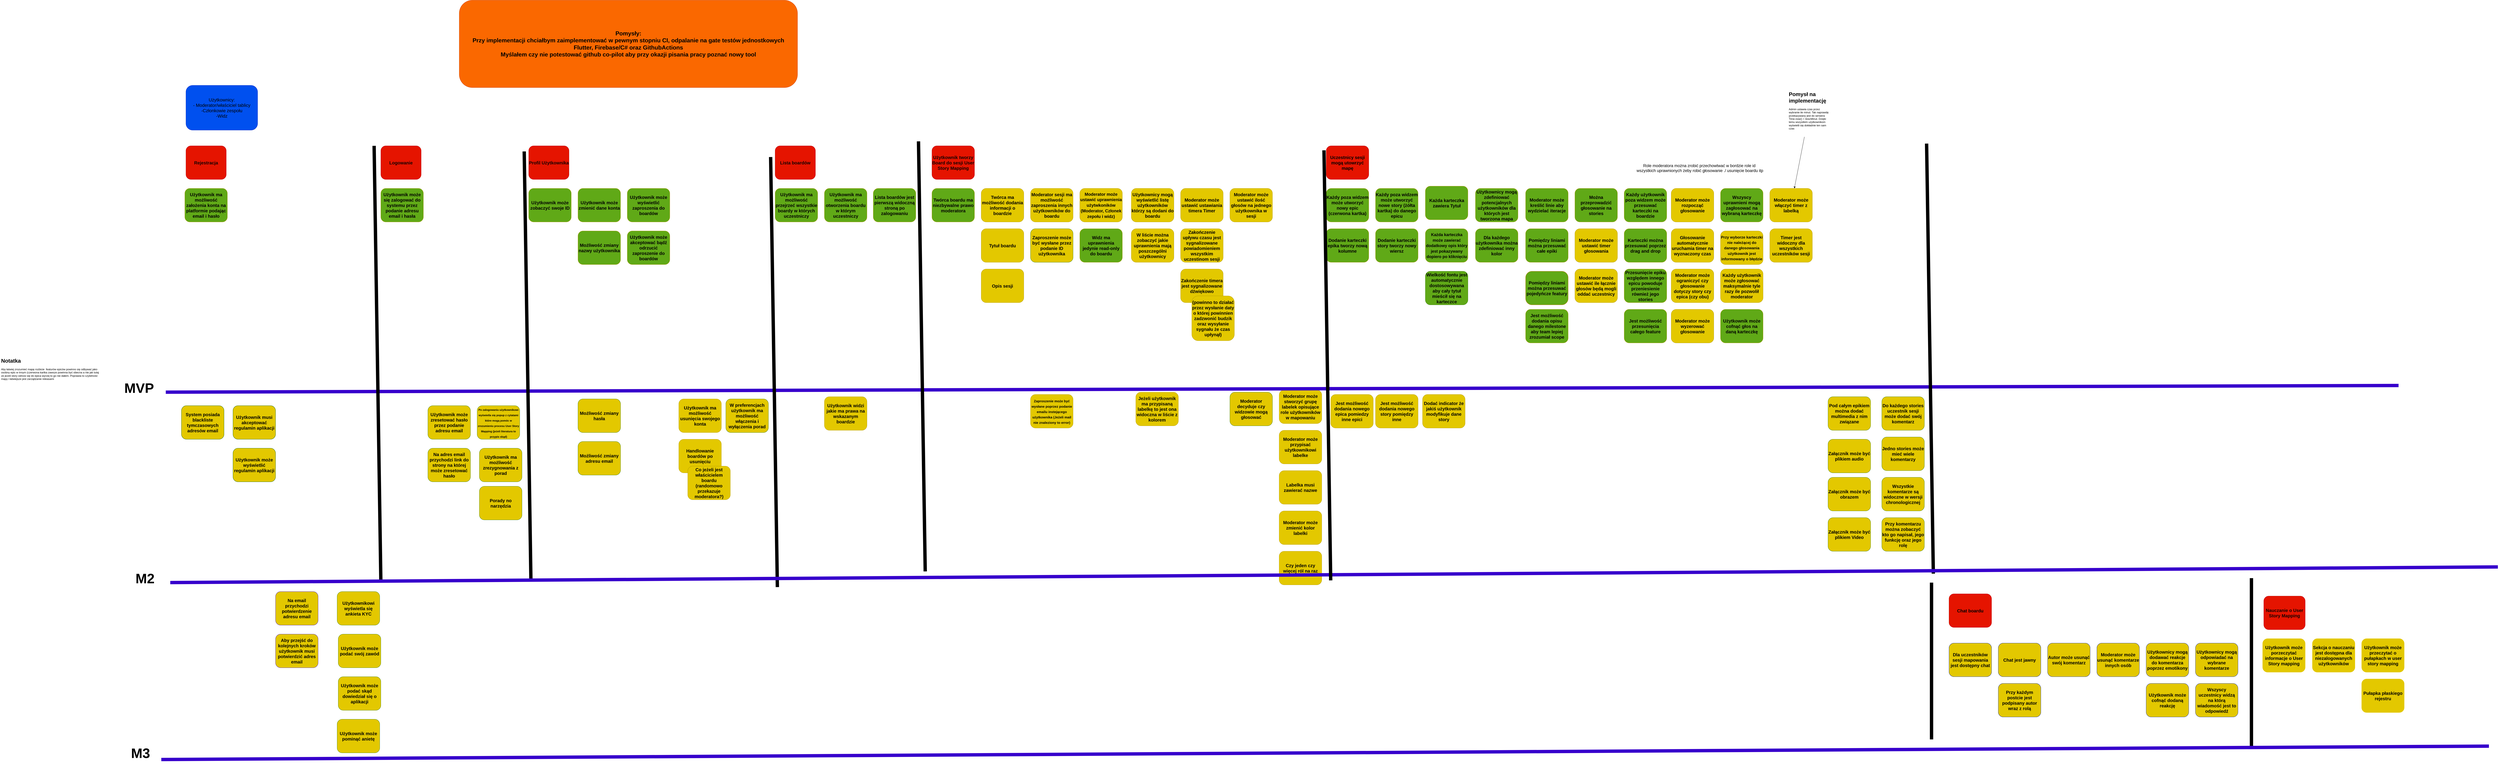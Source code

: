 <mxfile>
    <diagram id="DON6c0PN7gBQniIIUcoq" name="Page-1">
        <mxGraphModel dx="4747" dy="2743" grid="1" gridSize="10" guides="1" tooltips="1" connect="1" arrows="1" fold="1" page="1" pageScale="1" pageWidth="827" pageHeight="1169" math="0" shadow="0">
            <root>
                <mxCell id="0"/>
                <mxCell id="1" parent="0"/>
                <mxCell id="2" value="&lt;font style=&quot;font-size: 20px;&quot;&gt;Użytkownicy:&lt;br&gt;- Moderator/właściciel tablicy&lt;br&gt;-Członkowie zespołu&lt;br&gt;-Widz&lt;/font&gt;" style="rounded=1;whiteSpace=wrap;html=1;fillColor=#0050ef;fontColor=#000000;strokeColor=#001DBC;" parent="1" vertex="1">
                    <mxGeometry x="50" y="10" width="320" height="200" as="geometry"/>
                </mxCell>
                <mxCell id="5" value="Użytkownik ma możliwość założenia konta na platformie podając email i hasło" style="rounded=1;whiteSpace=wrap;html=1;fontSize=20;fillColor=#60A917;fontColor=#000000;strokeColor=#B09500;fontStyle=1" parent="1" vertex="1">
                    <mxGeometry x="45" y="470" width="190" height="150" as="geometry"/>
                </mxCell>
                <mxCell id="6" value="Rejestracja" style="rounded=1;whiteSpace=wrap;html=1;fontSize=20;fillColor=#e51400;fontColor=#130101;strokeColor=#B20000;fontStyle=1" parent="1" vertex="1">
                    <mxGeometry x="50" y="280" width="180" height="150" as="geometry"/>
                </mxCell>
                <mxCell id="8" value="System posiada blackliste tymczasowych adresów email" style="rounded=1;whiteSpace=wrap;html=1;fontSize=20;fillColor=#E3C800;fontColor=#000000;strokeColor=#005700;fontStyle=1" parent="1" vertex="1">
                    <mxGeometry x="30" y="1440" width="190" height="150" as="geometry"/>
                </mxCell>
                <mxCell id="10" value="Użytkownik może wyświetlić regulamin aplikacji" style="rounded=1;whiteSpace=wrap;html=1;fontSize=20;fillColor=#E3C800;fontColor=#000000;strokeColor=#005700;fontStyle=1" parent="1" vertex="1">
                    <mxGeometry x="260" y="1630" width="190" height="150" as="geometry"/>
                </mxCell>
                <mxCell id="11" value="Użytkownik musi akceptować regulamin aplikacji" style="rounded=1;whiteSpace=wrap;html=1;fontSize=20;fillColor=#E3C800;fontColor=#000000;strokeColor=#005700;fontStyle=1" parent="1" vertex="1">
                    <mxGeometry x="260" y="1440" width="190" height="150" as="geometry"/>
                </mxCell>
                <mxCell id="12" value="Na email przychodzi potwierdzenie adresu email" style="rounded=1;whiteSpace=wrap;html=1;fontSize=20;fillColor=#E3C800;fontColor=#000000;strokeColor=#3700CC;fontStyle=1" parent="1" vertex="1">
                    <mxGeometry x="450" y="2270" width="190" height="150" as="geometry"/>
                </mxCell>
                <mxCell id="13" value="Aby przejść do kolejnych kroków użytkownik musi potwierdzić adres email" style="rounded=1;whiteSpace=wrap;html=1;fontSize=20;fillColor=#E3C800;fontColor=#000000;strokeColor=#3700CC;fontStyle=1" parent="1" vertex="1">
                    <mxGeometry x="450" y="2460" width="190" height="150" as="geometry"/>
                </mxCell>
                <mxCell id="14" value="Użytkownikowi wyświetla się ankieta KYC" style="rounded=1;whiteSpace=wrap;html=1;fontSize=20;fillColor=#E3C800;fontColor=#000000;strokeColor=#2D7600;fontStyle=1" parent="1" vertex="1">
                    <mxGeometry x="725" y="2270" width="190" height="150" as="geometry"/>
                </mxCell>
                <mxCell id="15" value="Użytkownik może podać swój zawód" style="rounded=1;whiteSpace=wrap;html=1;fontSize=20;fillColor=#E3C800;fontColor=#000000;strokeColor=#2D7600;fontStyle=1" parent="1" vertex="1">
                    <mxGeometry x="730" y="2460" width="190" height="150" as="geometry"/>
                </mxCell>
                <mxCell id="16" value="Użytkownik może podać skąd dowiedział się o aplikacji" style="rounded=1;whiteSpace=wrap;html=1;fontSize=20;fillColor=#E3C800;fontColor=#000000;strokeColor=#2D7600;fontStyle=1" parent="1" vertex="1">
                    <mxGeometry x="730" y="2650" width="190" height="150" as="geometry"/>
                </mxCell>
                <mxCell id="17" value="Użytkownik może pominąć anietę" style="rounded=1;whiteSpace=wrap;html=1;fontSize=20;fillColor=#E3C800;fontColor=#000000;strokeColor=#2D7600;fontStyle=1" parent="1" vertex="1">
                    <mxGeometry x="725" y="2840" width="190" height="150" as="geometry"/>
                </mxCell>
                <mxCell id="18" value="Logowanie" style="rounded=1;whiteSpace=wrap;html=1;fontSize=20;fillColor=#e51400;fontColor=#130101;strokeColor=#B20000;fontStyle=1" parent="1" vertex="1">
                    <mxGeometry x="920" y="280" width="180" height="150" as="geometry"/>
                </mxCell>
                <mxCell id="19" value="Użytkownik może się zalogować do systemu przez podanie adresu email i hasła" style="rounded=1;whiteSpace=wrap;html=1;fontSize=20;fillColor=#60A917;fontColor=#000000;strokeColor=#B09500;fontStyle=1" parent="1" vertex="1">
                    <mxGeometry x="920" y="470" width="190" height="150" as="geometry"/>
                </mxCell>
                <mxCell id="20" value="Użytkownik może zresetować hasło przez podanie adresu email" style="rounded=1;whiteSpace=wrap;html=1;fontSize=20;fillColor=#E3C800;fontColor=#000000;strokeColor=#2D7600;fontStyle=1" parent="1" vertex="1">
                    <mxGeometry x="1130" y="1440" width="190" height="150" as="geometry"/>
                </mxCell>
                <mxCell id="21" value="Na adres email przychodzi link do strony na której może zresetować hasło" style="rounded=1;whiteSpace=wrap;html=1;fontSize=20;fillColor=#E3C800;fontColor=#000000;strokeColor=#2D7600;fontStyle=1" parent="1" vertex="1">
                    <mxGeometry x="1130" y="1630" width="190" height="150" as="geometry"/>
                </mxCell>
                <mxCell id="22" value="&lt;font style=&quot;font-size: 12px;&quot;&gt;Po zalogowaniu użytkownikowi wyświetla się popup z cytatami które mogą pomóc w zrozumieniu procesu User Story Mapping (jeżeli literatura to przypis skąd)&lt;/font&gt;" style="rounded=1;whiteSpace=wrap;html=1;fontSize=20;fillColor=#E3C800;fontColor=#000000;strokeColor=#2D7600;fontStyle=1" parent="1" vertex="1">
                    <mxGeometry x="1350" y="1440" width="190" height="150" as="geometry"/>
                </mxCell>
                <mxCell id="23" value="Użytkownik ma możliwość zrezygnowania z porad" style="rounded=1;whiteSpace=wrap;html=1;fontSize=20;fillColor=#E3C800;fontColor=#000000;strokeColor=#2D7600;fontStyle=1" parent="1" vertex="1">
                    <mxGeometry x="1360" y="1630" width="190" height="150" as="geometry"/>
                </mxCell>
                <mxCell id="26" value="Użytkownik może zobaczyć swoje ID" style="rounded=1;whiteSpace=wrap;html=1;fontSize=20;fillColor=#60A917;fontColor=#000000;strokeColor=#B09500;fontStyle=1" parent="1" vertex="1">
                    <mxGeometry x="1580" y="470" width="190" height="150" as="geometry"/>
                </mxCell>
                <mxCell id="27" value="Profil Użytkownika" style="rounded=1;whiteSpace=wrap;html=1;fontSize=20;fillColor=#e51400;fontColor=#130101;strokeColor=#B20000;fontStyle=1" parent="1" vertex="1">
                    <mxGeometry x="1580" y="280" width="180" height="150" as="geometry"/>
                </mxCell>
                <mxCell id="28" value="Użytkownik może zmienić dane konta" style="rounded=1;whiteSpace=wrap;html=1;fontSize=20;fillColor=#60A917;fontColor=#000000;strokeColor=#B09500;fontStyle=1" parent="1" vertex="1">
                    <mxGeometry x="1800" y="470" width="190" height="150" as="geometry"/>
                </mxCell>
                <mxCell id="29" value="Możliwość zmiany nazwy użytkownika" style="rounded=1;whiteSpace=wrap;html=1;fontSize=20;fillColor=#60A917;fontColor=#000000;strokeColor=#B09500;fontStyle=1" parent="1" vertex="1">
                    <mxGeometry x="1800" y="660" width="190" height="150" as="geometry"/>
                </mxCell>
                <mxCell id="30" value="Możliwość zmiany hasła" style="rounded=1;whiteSpace=wrap;html=1;fontSize=20;fillColor=#E3C800;fontColor=#000000;strokeColor=#2D7600;fontStyle=1" parent="1" vertex="1">
                    <mxGeometry x="1800" y="1410" width="190" height="150" as="geometry"/>
                </mxCell>
                <mxCell id="31" value="Możliwość zmiany adresu email" style="rounded=1;whiteSpace=wrap;html=1;fontSize=20;fillColor=#E3C800;fontColor=#000000;strokeColor=#2D7600;fontStyle=1" parent="1" vertex="1">
                    <mxGeometry x="1800" y="1600" width="190" height="150" as="geometry"/>
                </mxCell>
                <mxCell id="32" value="Użytkownik może wyświetlić zaproszenia do boardów" style="rounded=1;whiteSpace=wrap;html=1;fontSize=20;fillColor=#60A917;fontColor=#000000;strokeColor=#B09500;fontStyle=1" parent="1" vertex="1">
                    <mxGeometry x="2020" y="470" width="190" height="150" as="geometry"/>
                </mxCell>
                <mxCell id="33" value="Użytkownik może akceptować bądź odrzucić zaproszenie do boardów" style="rounded=1;whiteSpace=wrap;html=1;fontSize=20;fillColor=#60A917;fontColor=#000000;strokeColor=#B09500;fontStyle=1" parent="1" vertex="1">
                    <mxGeometry x="2020" y="660" width="190" height="150" as="geometry"/>
                </mxCell>
                <mxCell id="34" value="W preferencjach użytkownik ma możliwość włączenia i wyłączenia porad" style="rounded=1;whiteSpace=wrap;html=1;fontSize=20;fillColor=#E3C800;fontColor=#000000;strokeColor=#2D7600;fontStyle=1" parent="1" vertex="1">
                    <mxGeometry x="2460" y="1410" width="190" height="150" as="geometry"/>
                </mxCell>
                <mxCell id="35" value="Użytkownik ma możliwość usunięcia swojego konta" style="rounded=1;whiteSpace=wrap;html=1;fontSize=20;fillColor=#e3c800;fontColor=#000000;strokeColor=#B09500;fontStyle=1" parent="1" vertex="1">
                    <mxGeometry x="2250" y="1410" width="190" height="150" as="geometry"/>
                </mxCell>
                <mxCell id="36" value="Lista boardów" style="rounded=1;whiteSpace=wrap;html=1;fontSize=20;fillColor=#e51400;fontColor=#130101;strokeColor=#B20000;fontStyle=1" parent="1" vertex="1">
                    <mxGeometry x="2680" y="280" width="180" height="150" as="geometry"/>
                </mxCell>
                <mxCell id="37" value="Użytkownik ma możliwość przejrzeć wszystkie boardy w których uczestniczy" style="rounded=1;whiteSpace=wrap;html=1;fontSize=20;fillColor=#60A917;fontColor=#000000;strokeColor=#B09500;fontStyle=1" parent="1" vertex="1">
                    <mxGeometry x="2680" y="470" width="190" height="150" as="geometry"/>
                </mxCell>
                <mxCell id="38" value="Użytkownik ma możliwość otworzenia boardu w którym uczestniczy" style="rounded=1;whiteSpace=wrap;html=1;fontSize=20;fillColor=#60A917;fontColor=#000000;strokeColor=#B09500;fontStyle=1" parent="1" vertex="1">
                    <mxGeometry x="2900" y="470" width="190" height="150" as="geometry"/>
                </mxCell>
                <mxCell id="39" value="Użytkownik widzi jakie ma prawa na wskazanym boardzie" style="rounded=1;whiteSpace=wrap;html=1;fontSize=20;fillColor=#e3c800;fontColor=#000000;strokeColor=#B09500;fontStyle=1" parent="1" vertex="1">
                    <mxGeometry x="2900" y="1400" width="190" height="150" as="geometry"/>
                </mxCell>
                <mxCell id="45" value="Użytkownik może przeczytać o pułapkach w user story mapping" style="rounded=1;whiteSpace=wrap;html=1;fontSize=20;fillColor=#E3C800;fontColor=#000000;strokeColor=#E3C800;fontStyle=1" parent="1" vertex="1">
                    <mxGeometry x="9762" y="2480" width="190" height="150" as="geometry"/>
                </mxCell>
                <mxCell id="46" value="Lista boardów jest pierwszą widoczną stroną po zalogowaniu" style="rounded=1;whiteSpace=wrap;html=1;fontSize=20;fillColor=#60A917;fontColor=#000000;strokeColor=#B09500;fontStyle=1" parent="1" vertex="1">
                    <mxGeometry x="3118" y="470" width="190" height="150" as="geometry"/>
                </mxCell>
                <mxCell id="47" value="Pułapka płaskiego rejestru" style="rounded=1;whiteSpace=wrap;html=1;fontSize=20;fillColor=#E3C800;fontColor=#000000;strokeColor=#E3C800;fontStyle=1" parent="1" vertex="1">
                    <mxGeometry x="9762" y="2660" width="190" height="150" as="geometry"/>
                </mxCell>
                <mxCell id="48" value="Użytkownik tworzy Board do sesji User Story Mapping" style="rounded=1;whiteSpace=wrap;html=1;fontSize=20;fillColor=#e51400;fontColor=#130101;strokeColor=#B20000;fontStyle=1" parent="1" vertex="1">
                    <mxGeometry x="3380" y="280" width="190" height="150" as="geometry"/>
                </mxCell>
                <mxCell id="49" value="Twórca boardu ma niezbywalne prawo moderatora" style="rounded=1;whiteSpace=wrap;html=1;fontSize=20;fillColor=#60A917;fontColor=#000000;strokeColor=#B09500;fontStyle=1" parent="1" vertex="1">
                    <mxGeometry x="3380" y="470" width="190" height="150" as="geometry"/>
                </mxCell>
                <mxCell id="50" value="Twórca ma możliwość dodania informacji o boardzie" style="rounded=1;whiteSpace=wrap;html=1;fontSize=20;fillColor=#e3c800;fontColor=#000000;strokeColor=#B09500;fontStyle=1" parent="1" vertex="1">
                    <mxGeometry x="3600" y="470" width="190" height="150" as="geometry"/>
                </mxCell>
                <mxCell id="51" value="Tytuł boardu" style="rounded=1;whiteSpace=wrap;html=1;fontSize=20;fillColor=#e3c800;fontColor=#000000;strokeColor=#B09500;fontStyle=1" parent="1" vertex="1">
                    <mxGeometry x="3600" y="650" width="190" height="150" as="geometry"/>
                </mxCell>
                <mxCell id="52" value="Opis sesji" style="rounded=1;whiteSpace=wrap;html=1;fontSize=20;fillColor=#e3c800;fontColor=#000000;strokeColor=#B09500;fontStyle=1" parent="1" vertex="1">
                    <mxGeometry x="3600" y="830" width="190" height="150" as="geometry"/>
                </mxCell>
                <mxCell id="54" value="Moderator sesji ma możliwość zaproszenia innych użytkowników do boardu" style="rounded=1;whiteSpace=wrap;html=1;fontSize=20;fillColor=#e3c800;fontColor=#000000;strokeColor=#B09500;fontStyle=1" parent="1" vertex="1">
                    <mxGeometry x="3820" y="470" width="190" height="150" as="geometry"/>
                </mxCell>
                <mxCell id="56" value="&lt;font style=&quot;font-size: 15px;&quot;&gt;Zaproszenie może być wysłane poprzez podanie emailu instejącego użytkownika (Jeżeli mail nie znaleziony to error)&lt;/font&gt;" style="rounded=1;whiteSpace=wrap;html=1;fontSize=20;fillColor=#e3c800;fontColor=#000000;strokeColor=#B09500;fontStyle=1" parent="1" vertex="1">
                    <mxGeometry x="3820" y="1390" width="190" height="150" as="geometry"/>
                </mxCell>
                <mxCell id="57" value="Zaproszenie może być wysłane przez podanie ID użytkownika" style="rounded=1;whiteSpace=wrap;html=1;fontSize=20;fillColor=#E3C800;fontColor=#000000;strokeColor=#2D7600;fontStyle=1" parent="1" vertex="1">
                    <mxGeometry x="3820" y="650" width="190" height="150" as="geometry"/>
                </mxCell>
                <mxCell id="58" value="&lt;font style=&quot;font-size: 19px;&quot;&gt;Moderator może ustawić uprawnienia użytwkoników (Moderator, Członek zepołu i widz)&lt;/font&gt;" style="rounded=1;whiteSpace=wrap;html=1;fontSize=20;fillColor=#e3c800;fontColor=#000000;strokeColor=#B09500;fontStyle=1" parent="1" vertex="1">
                    <mxGeometry x="4040" y="470" width="190" height="150" as="geometry"/>
                </mxCell>
                <mxCell id="59" value="Moderator może stworzyć grupę labelek opisujące role użytkowników w mapowaniu" style="rounded=1;whiteSpace=wrap;html=1;fontSize=20;fillColor=#e3c800;fontColor=#000000;strokeColor=#B09500;fontStyle=1" parent="1" vertex="1">
                    <mxGeometry x="4930" y="1370" width="190" height="150" as="geometry"/>
                </mxCell>
                <mxCell id="60" value="Widz ma uprawnienia jedynie read-only do boardu" style="rounded=1;whiteSpace=wrap;html=1;fontSize=20;fillColor=#60A917;fontColor=#000000;strokeColor=#B09500;fontStyle=1" parent="1" vertex="1">
                    <mxGeometry x="4040" y="650" width="190" height="150" as="geometry"/>
                </mxCell>
                <mxCell id="61" value="Moderator może przypisać użytkownikowi labelke" style="rounded=1;whiteSpace=wrap;html=1;fontSize=20;fillColor=#e3c800;fontColor=#000000;strokeColor=#B09500;fontStyle=1" parent="1" vertex="1">
                    <mxGeometry x="4930" y="1550" width="190" height="150" as="geometry"/>
                </mxCell>
                <mxCell id="62" value="Labelka musi zawierać nazwe" style="rounded=1;whiteSpace=wrap;html=1;fontSize=20;fillColor=#e3c800;fontColor=#000000;strokeColor=#B09500;fontStyle=1" parent="1" vertex="1">
                    <mxGeometry x="4930" y="1730" width="190" height="150" as="geometry"/>
                </mxCell>
                <mxCell id="63" value="Moderator może zmienić kolor labelki" style="rounded=1;whiteSpace=wrap;html=1;fontSize=20;fillColor=#e3c800;fontColor=#000000;strokeColor=#B09500;fontStyle=1" parent="1" vertex="1">
                    <mxGeometry x="4930" y="1910" width="190" height="150" as="geometry"/>
                </mxCell>
                <mxCell id="64" value="Użytkownicy mogą wyświetlić listę użytkowników którzy są dodani do boardu" style="rounded=1;whiteSpace=wrap;html=1;fontSize=20;fillColor=#e3c800;fontColor=#000000;strokeColor=#B09500;fontStyle=1" parent="1" vertex="1">
                    <mxGeometry x="4270" y="470" width="190" height="150" as="geometry"/>
                </mxCell>
                <mxCell id="65" value="W liście można zobaczyć jakie uprawnienia mają poszczególni użytkownicy" style="rounded=1;whiteSpace=wrap;html=1;fontSize=20;fillColor=#e3c800;fontColor=#000000;strokeColor=#B09500;fontStyle=1" parent="1" vertex="1">
                    <mxGeometry x="4270" y="650" width="190" height="150" as="geometry"/>
                </mxCell>
                <mxCell id="66" value="Jeżeli użytkownik ma przypisaną labelkę to jest ona widoczna w liście z kolorem" style="rounded=1;whiteSpace=wrap;html=1;fontSize=20;fillColor=#e3c800;fontColor=#000000;strokeColor=#B09500;fontStyle=1" parent="1" vertex="1">
                    <mxGeometry x="4290" y="1380" width="190" height="150" as="geometry"/>
                </mxCell>
                <mxCell id="67" value="Moderator może ustawić ustawiania timera Timer" style="rounded=1;whiteSpace=wrap;html=1;fontSize=20;fillColor=#e3c800;fontColor=#000000;strokeColor=#B09500;fontStyle=1" parent="1" vertex="1">
                    <mxGeometry x="4490" y="470" width="190" height="150" as="geometry"/>
                </mxCell>
                <mxCell id="68" value="Moderator może ustawić ilość głosów na jednego użytkownika w sesji" style="rounded=1;whiteSpace=wrap;html=1;fontSize=20;fillColor=#e3c800;fontColor=#000000;strokeColor=#B09500;fontStyle=1" parent="1" vertex="1">
                    <mxGeometry x="4710" y="470" width="190" height="150" as="geometry"/>
                </mxCell>
                <mxCell id="69" value="Zakończenie upływu czasu jest sygnalizowane powiadomieniem wszystkim uczestinom sesji" style="rounded=1;whiteSpace=wrap;html=1;fontSize=20;fillColor=#e3c800;fontColor=#000000;strokeColor=#B09500;fontStyle=1" parent="1" vertex="1">
                    <mxGeometry x="4490" y="650" width="190" height="150" as="geometry"/>
                </mxCell>
                <mxCell id="70" value="Zakończenie timera jest sygnalizowane dźwiękowo" style="rounded=1;whiteSpace=wrap;html=1;fontSize=20;fillColor=#e3c800;fontColor=#000000;strokeColor=#B09500;fontStyle=1" parent="1" vertex="1">
                    <mxGeometry x="4490" y="830" width="190" height="150" as="geometry"/>
                </mxCell>
                <mxCell id="71" value="Każdy poza widzem może utworzyć nowy epic (czerwona kartka)" style="rounded=1;whiteSpace=wrap;html=1;fontSize=20;fillColor=#60A917;fontColor=#000000;strokeColor=#B09500;fontStyle=1" parent="1" vertex="1">
                    <mxGeometry x="5140" y="470" width="190" height="150" as="geometry"/>
                </mxCell>
                <mxCell id="72" value="Uczestnicy sesji mogą utowrzyć mapę" style="rounded=1;whiteSpace=wrap;html=1;fontSize=20;fillColor=#e51400;fontColor=#000000;strokeColor=#B20000;fontStyle=1" parent="1" vertex="1">
                    <mxGeometry x="5140" y="280" width="190" height="150" as="geometry"/>
                </mxCell>
                <mxCell id="75" value="Dodanie karteczki epika tworzy nową kolumne" style="rounded=1;whiteSpace=wrap;html=1;fontSize=20;fillColor=#60A917;fontColor=#000000;strokeColor=#B09500;fontStyle=1" parent="1" vertex="1">
                    <mxGeometry x="5140" y="650" width="190" height="150" as="geometry"/>
                </mxCell>
                <mxCell id="76" value="Jest możliwość dodania nowego epica pomiedzy inne epici" style="rounded=1;whiteSpace=wrap;html=1;fontSize=20;fillColor=#e3c800;fontColor=#000000;strokeColor=#B09500;fontStyle=1" parent="1" vertex="1">
                    <mxGeometry x="5160" y="1390" width="190" height="150" as="geometry"/>
                </mxCell>
                <mxCell id="77" value="Każdy poza widzem może utworzyć nowe story (żółta kartka) do danego epicu" style="rounded=1;whiteSpace=wrap;html=1;fontSize=20;fillColor=#60A917;fontColor=#000000;strokeColor=#B09500;fontStyle=1" parent="1" vertex="1">
                    <mxGeometry x="5360" y="470" width="190" height="150" as="geometry"/>
                </mxCell>
                <mxCell id="78" value="Dodanie karteczki story tworzy nowy wiersz" style="rounded=1;whiteSpace=wrap;html=1;fontSize=20;fillColor=#60A917;fontColor=#000000;strokeColor=#B09500;fontStyle=1" parent="1" vertex="1">
                    <mxGeometry x="5360" y="650" width="190" height="150" as="geometry"/>
                </mxCell>
                <mxCell id="79" value="Jest możliwość dodania nowego story pomiędzy inne" style="rounded=1;whiteSpace=wrap;html=1;fontSize=20;fillColor=#e3c800;fontColor=#000000;strokeColor=#B09500;fontStyle=1" parent="1" vertex="1">
                    <mxGeometry x="5360" y="1390" width="190" height="150" as="geometry"/>
                </mxCell>
                <mxCell id="80" value="Użytkownicy mogą zdefiniować potencjalnych użytkowników dla których jest tworzona mapa" style="rounded=1;whiteSpace=wrap;html=1;fontSize=20;fillColor=#60A917;fontColor=#000000;strokeColor=#B09500;fontStyle=1" parent="1" vertex="1">
                    <mxGeometry x="5806" y="470" width="190" height="150" as="geometry"/>
                </mxCell>
                <mxCell id="81" value="&lt;font style=&quot;font-size: 18px;&quot;&gt;Każda karteczka może zawierać dodatkowy opis który jest pokazywany dopiero po kliknięciu&lt;/font&gt;" style="rounded=1;whiteSpace=wrap;html=1;fontSize=20;fillColor=#60A917;fontColor=#000000;strokeColor=#B09500;fontStyle=1" parent="1" vertex="1">
                    <mxGeometry x="5582.5" y="650" width="190" height="150" as="geometry"/>
                </mxCell>
                <mxCell id="82" value="Wielkość fontu jest automatycznie dostosowywana aby cały tytuł mieścił się na karteczce" style="rounded=1;whiteSpace=wrap;html=1;fontSize=20;fillColor=#60A917;fontColor=#000000;strokeColor=#2D7600;fontStyle=1" parent="1" vertex="1">
                    <mxGeometry x="5582.5" y="840" width="190" height="150" as="geometry"/>
                </mxCell>
                <mxCell id="83" value="Każda karteczka zawiera Tytuł" style="rounded=1;whiteSpace=wrap;html=1;fontSize=20;fillColor=#60A917;fontColor=#000000;strokeColor=#B09500;fontStyle=1" parent="1" vertex="1">
                    <mxGeometry x="5582.5" y="460" width="190" height="150" as="geometry"/>
                </mxCell>
                <mxCell id="84" value="Dla każdego użytkownika można zdefiniować inny kolor" style="rounded=1;whiteSpace=wrap;html=1;fontSize=20;fillColor=#60A917;fontColor=#000000;strokeColor=#B09500;fontStyle=1" parent="1" vertex="1">
                    <mxGeometry x="5806" y="650" width="190" height="150" as="geometry"/>
                </mxCell>
                <mxCell id="85" value="Pomiędzy liniami można przesuwać całe epiki" style="rounded=1;whiteSpace=wrap;html=1;fontSize=20;fillColor=#60A917;fontColor=#000000;strokeColor=#B09500;fontStyle=1" parent="1" vertex="1">
                    <mxGeometry x="6030" y="650" width="190" height="150" as="geometry"/>
                </mxCell>
                <mxCell id="86" value="Moderator może kreślić linie aby wydzielać iteracje" style="rounded=1;whiteSpace=wrap;html=1;fontSize=20;fillColor=#60A917;fontColor=#000000;strokeColor=#B09500;fontStyle=1" parent="1" vertex="1">
                    <mxGeometry x="6030" y="470" width="190" height="150" as="geometry"/>
                </mxCell>
                <mxCell id="87" value="Pomiędzy liniami można przesuwać pojedyńcze featury" style="rounded=1;whiteSpace=wrap;html=1;fontSize=20;fillColor=#60A917;fontColor=#000000;strokeColor=#CC6600;fontStyle=1;arcSize=19;" parent="1" vertex="1">
                    <mxGeometry x="6030" y="840" width="190" height="150" as="geometry"/>
                </mxCell>
                <mxCell id="88" value="Można przeprowadzić głosowanie na stories" style="rounded=1;whiteSpace=wrap;html=1;fontSize=20;fillColor=#60A917;fontColor=#000000;strokeColor=#B09500;fontStyle=1" parent="1" vertex="1">
                    <mxGeometry x="6250" y="470" width="190" height="150" as="geometry"/>
                </mxCell>
                <mxCell id="89" value="Moderator może ustawić timer głosowania" style="rounded=1;whiteSpace=wrap;html=1;fontSize=20;fillColor=#e3c800;fontColor=#000000;strokeColor=#B09500;fontStyle=1" parent="1" vertex="1">
                    <mxGeometry x="6250" y="650" width="190" height="150" as="geometry"/>
                </mxCell>
                <mxCell id="90" value="Moderator może ustawić ile łącznie głosów będą mogli oddać uczestnicy" style="rounded=1;whiteSpace=wrap;html=1;fontSize=20;fillColor=#e3c800;fontColor=#000000;strokeColor=#B09500;fontStyle=1" parent="1" vertex="1">
                    <mxGeometry x="6250" y="830" width="190" height="150" as="geometry"/>
                </mxCell>
                <mxCell id="91" value="Każdy użytkownik poza widzem może przesuwać karteczki na boardzie" style="rounded=1;whiteSpace=wrap;html=1;fontSize=20;fillColor=#60A917;fontColor=#000000;strokeColor=#B09500;fontStyle=1" parent="1" vertex="1">
                    <mxGeometry x="6470" y="470" width="190" height="150" as="geometry"/>
                </mxCell>
                <mxCell id="92" value="Karteczki można przesuwać poprzez drag and drop" style="rounded=1;whiteSpace=wrap;html=1;fontSize=20;fillColor=#60A917;fontColor=#000000;strokeColor=#B09500;fontStyle=1" parent="1" vertex="1">
                    <mxGeometry x="6470" y="650" width="190" height="150" as="geometry"/>
                </mxCell>
                <mxCell id="93" value="Przesunięcie epiku względem innego epicu powoduje przeniesienie również jego stories" style="rounded=1;whiteSpace=wrap;html=1;fontSize=20;fillColor=#60A917;fontColor=#000000;strokeColor=#B09500;fontStyle=1" parent="1" vertex="1">
                    <mxGeometry x="6470" y="830" width="190" height="150" as="geometry"/>
                </mxCell>
                <mxCell id="94" value="Jest możliwość przesunięcia całego feature" style="rounded=1;whiteSpace=wrap;html=1;fontSize=20;fillColor=#60A917;fontColor=#000000;strokeColor=#B09500;fontStyle=1" parent="1" vertex="1">
                    <mxGeometry x="6470" y="1010" width="190" height="150" as="geometry"/>
                </mxCell>
                <mxCell id="95" value="Pod całym epikiem można dodać multimedia z nim związane" style="rounded=1;whiteSpace=wrap;html=1;fontSize=20;fillColor=#E3C800;fontColor=#000000;strokeColor=#2D7600;fontStyle=1" parent="1" vertex="1">
                    <mxGeometry x="7380" y="1400" width="190" height="150" as="geometry"/>
                </mxCell>
                <mxCell id="96" value="Załącznik może być plikiem audio" style="rounded=1;whiteSpace=wrap;html=1;fontSize=20;fillColor=#E3C800;fontColor=#000000;strokeColor=#2D7600;fontStyle=1" parent="1" vertex="1">
                    <mxGeometry x="7380" y="1590" width="190" height="150" as="geometry"/>
                </mxCell>
                <mxCell id="97" value="Załącznik może być obrazem" style="rounded=1;whiteSpace=wrap;html=1;fontSize=20;fillColor=#E3C800;fontColor=#000000;strokeColor=#2D7600;fontStyle=1" parent="1" vertex="1">
                    <mxGeometry x="7380" y="1760" width="190" height="150" as="geometry"/>
                </mxCell>
                <mxCell id="98" value="Załącznik może być plikiem Video" style="rounded=1;whiteSpace=wrap;html=1;fontSize=20;fillColor=#E3C800;fontColor=#000000;strokeColor=#2D7600;fontStyle=1" parent="1" vertex="1">
                    <mxGeometry x="7380" y="1940" width="190" height="150" as="geometry"/>
                </mxCell>
                <mxCell id="99" value="Moderator może rozpocząć głosowanie" style="rounded=1;whiteSpace=wrap;html=1;fontSize=20;fillColor=#e3c800;fontColor=#000000;strokeColor=#B09500;fontStyle=1" parent="1" vertex="1">
                    <mxGeometry x="6680" y="470" width="190" height="150" as="geometry"/>
                </mxCell>
                <mxCell id="100" value="Głosowanie automatycznie uruchamia timer na wyznaczony czas" style="rounded=1;whiteSpace=wrap;html=1;fontSize=20;fillColor=#e3c800;fontColor=#000000;strokeColor=#B09500;fontStyle=1" parent="1" vertex="1">
                    <mxGeometry x="6680" y="650" width="190" height="150" as="geometry"/>
                </mxCell>
                <mxCell id="101" value="Moderator może ograniczyć czy głosowanie dotyczy story czy epica (czy obu)" style="rounded=1;whiteSpace=wrap;html=1;fontSize=20;fillColor=#e3c800;fontColor=#000000;strokeColor=#B09500;fontStyle=1" parent="1" vertex="1">
                    <mxGeometry x="6680" y="830" width="190" height="150" as="geometry"/>
                </mxCell>
                <mxCell id="102" value="Moderator może wyzerować głosowanie" style="rounded=1;whiteSpace=wrap;html=1;fontSize=20;fillColor=#e3c800;fontColor=#000000;strokeColor=#B09500;fontStyle=1" parent="1" vertex="1">
                    <mxGeometry x="6680" y="1010" width="190" height="150" as="geometry"/>
                </mxCell>
                <mxCell id="103" value="Wszyscy uprawnieni mogą zagłosować na wybraną karteczkę" style="rounded=1;whiteSpace=wrap;html=1;fontSize=20;fillColor=#60A917;fontColor=#000000;strokeColor=#B09500;fontStyle=1" parent="1" vertex="1">
                    <mxGeometry x="6900" y="470" width="190" height="150" as="geometry"/>
                </mxCell>
                <mxCell id="104" value="&lt;font style=&quot;font-size: 17px;&quot;&gt;Przy wyborze karteczki nie należącej do danego głosowania użytkownik jest informowany o błędzie&lt;/font&gt;" style="rounded=1;whiteSpace=wrap;html=1;fontSize=20;fillColor=#e3c800;fontColor=#000000;strokeColor=#B09500;fontStyle=1" parent="1" vertex="1">
                    <mxGeometry x="6900" y="660" width="190" height="150" as="geometry"/>
                </mxCell>
                <mxCell id="105" value="Każdy użytkownik może zgłosować maksymalnie tyle razy ile pozwolił moderator" style="rounded=1;whiteSpace=wrap;html=1;fontSize=20;fillColor=#e3c800;fontColor=#000000;strokeColor=#B09500;fontStyle=1" parent="1" vertex="1">
                    <mxGeometry x="6900" y="830" width="190" height="150" as="geometry"/>
                </mxCell>
                <mxCell id="106" value="Użytkownik może cofnąć głos na daną karteczkę" style="rounded=1;whiteSpace=wrap;html=1;fontSize=20;fillColor=#60A917;fontColor=#000000;strokeColor=#B09500;fontStyle=1" parent="1" vertex="1">
                    <mxGeometry x="6900" y="1010" width="190" height="150" as="geometry"/>
                </mxCell>
                <mxCell id="107" value="Moderator może włączyć timer z labelką" style="rounded=1;whiteSpace=wrap;html=1;fontSize=20;fillColor=#e3c800;fontColor=#000000;strokeColor=#B09500;fontStyle=1" parent="1" vertex="1">
                    <mxGeometry x="7120" y="470" width="190" height="150" as="geometry"/>
                </mxCell>
                <mxCell id="108" value="Timer jest widoczny dla wszystkich uczestników sesji" style="rounded=1;whiteSpace=wrap;html=1;fontSize=20;fillColor=#e3c800;fontColor=#000000;strokeColor=#B09500;fontStyle=1" parent="1" vertex="1">
                    <mxGeometry x="7120" y="650" width="190" height="150" as="geometry"/>
                </mxCell>
                <mxCell id="109" value="Do każdego stories uczestnik sesji może dodać swój komentarz" style="rounded=1;whiteSpace=wrap;html=1;fontSize=20;fillColor=#E3C800;fontColor=#000000;strokeColor=#2D7600;fontStyle=1" parent="1" vertex="1">
                    <mxGeometry x="7620" y="1400" width="190" height="150" as="geometry"/>
                </mxCell>
                <mxCell id="110" value="Jedno stories może mieć wiele komentarzy" style="rounded=1;whiteSpace=wrap;html=1;fontSize=20;fillColor=#E3C800;fontColor=#000000;strokeColor=#2D7600;fontStyle=1" parent="1" vertex="1">
                    <mxGeometry x="7620" y="1580" width="190" height="150" as="geometry"/>
                </mxCell>
                <mxCell id="111" value="Wszystkie komentarze są widoczne w wersji chronologicznej" style="rounded=1;whiteSpace=wrap;html=1;fontSize=20;fillColor=#E3C800;fontColor=#000000;strokeColor=#2D7600;fontStyle=1" parent="1" vertex="1">
                    <mxGeometry x="7620" y="1760" width="190" height="150" as="geometry"/>
                </mxCell>
                <mxCell id="112" value="Przy komentarzu można zobaczyć kto go napisał, jego funkcję oraz jego rolę" style="rounded=1;whiteSpace=wrap;html=1;fontSize=20;fillColor=#E3C800;fontColor=#000000;strokeColor=#2D7600;fontStyle=1" parent="1" vertex="1">
                    <mxGeometry x="7620" y="1940" width="190" height="150" as="geometry"/>
                </mxCell>
                <mxCell id="113" value="Chat boardu" style="rounded=1;whiteSpace=wrap;html=1;fontSize=20;fillColor=#e51400;fontColor=#000000;strokeColor=#B20000;fontStyle=1" parent="1" vertex="1">
                    <mxGeometry x="7920" y="2280" width="190" height="150" as="geometry"/>
                </mxCell>
                <mxCell id="114" value="Dla uczestników sesji mapowania jest dostępny chat" style="rounded=1;whiteSpace=wrap;html=1;fontSize=20;fillColor=#E3C800;fontColor=#000000;strokeColor=#B09500;fontStyle=1" parent="1" vertex="1">
                    <mxGeometry x="7920" y="2500" width="190" height="150" as="geometry"/>
                </mxCell>
                <mxCell id="115" value="Chat jest jawny" style="rounded=1;whiteSpace=wrap;html=1;fontSize=20;fillColor=#E3C800;fontColor=#000000;strokeColor=#B09500;fontStyle=1" parent="1" vertex="1">
                    <mxGeometry x="8140" y="2500" width="190" height="150" as="geometry"/>
                </mxCell>
                <mxCell id="116" value="Przy każdym postcie jest podpisany autor wraz z rolą" style="rounded=1;whiteSpace=wrap;html=1;fontSize=20;fillColor=#E3C800;fontColor=#000000;strokeColor=#B09500;fontStyle=1" parent="1" vertex="1">
                    <mxGeometry x="8140" y="2680" width="190" height="150" as="geometry"/>
                </mxCell>
                <mxCell id="117" value="Autor może usunąć swój komentarz" style="rounded=1;whiteSpace=wrap;html=1;fontSize=20;fillColor=#E3C800;fontColor=#000000;strokeColor=#B09500;fontStyle=1" parent="1" vertex="1">
                    <mxGeometry x="8360" y="2500" width="190" height="150" as="geometry"/>
                </mxCell>
                <mxCell id="118" value="Moderator może usunąć komentarze innych osób" style="rounded=1;whiteSpace=wrap;html=1;fontSize=20;fillColor=#E3C800;fontColor=#000000;strokeColor=#B09500;fontStyle=1" parent="1" vertex="1">
                    <mxGeometry x="8580" y="2500" width="190" height="150" as="geometry"/>
                </mxCell>
                <mxCell id="119" value="Użytkownicy mogą dodawać reakcje do komentarza poprzez emotikony" style="rounded=1;whiteSpace=wrap;html=1;fontSize=20;fillColor=#E3C800;fontColor=#000000;strokeColor=#B09500;fontStyle=1" parent="1" vertex="1">
                    <mxGeometry x="8800" y="2500" width="190" height="150" as="geometry"/>
                </mxCell>
                <mxCell id="120" value="Użytkownik może cofnąć dodaną reakcję" style="rounded=1;whiteSpace=wrap;html=1;fontSize=20;fillColor=#E3C800;fontColor=#000000;strokeColor=#001DBC;fontStyle=1" parent="1" vertex="1">
                    <mxGeometry x="8800" y="2680" width="190" height="150" as="geometry"/>
                </mxCell>
                <mxCell id="121" value="Użytkownicy mogą odpowiadać na wybrane komentarze" style="rounded=1;whiteSpace=wrap;html=1;fontSize=20;fillColor=#E3C800;fontColor=#000000;strokeColor=#001DBC;fontStyle=1" parent="1" vertex="1">
                    <mxGeometry x="9020" y="2500" width="190" height="150" as="geometry"/>
                </mxCell>
                <mxCell id="122" value="Wszyscy uczestnicy widzą na którą wiadomość jest to odpowiedź" style="rounded=1;whiteSpace=wrap;html=1;fontSize=20;fillColor=#E3C800;fontColor=#000000;strokeColor=#001DBC;fontStyle=1" parent="1" vertex="1">
                    <mxGeometry x="9020" y="2680" width="190" height="150" as="geometry"/>
                </mxCell>
                <mxCell id="123" value="&lt;b&gt;&lt;font style=&quot;font-size: 26px;&quot;&gt;Pomysły:&lt;br&gt;Przy implementacji chciałbym zaimplementować w pewnym stopniu CI, odpalanie na gate testów jednostkowych&lt;br&gt;Flutter, Firebase/C# oraz GithubActions&lt;br&gt;Myślałem czy nie potestować github co-pilot aby przy okazji pisania pracy poznać nowy tool&lt;br&gt;&lt;/font&gt;&lt;/b&gt;" style="rounded=1;whiteSpace=wrap;html=1;fontSize=17;fontColor=#000000;fillColor=#fa6800;strokeColor=#C73500;" parent="1" vertex="1">
                    <mxGeometry x="1270" y="-370" width="1510" height="390" as="geometry"/>
                </mxCell>
                <mxCell id="124" value="Jest możliwość dodania opisu danego milestone aby team lepiej zrozumiał scope" style="rounded=1;whiteSpace=wrap;html=1;fontSize=20;fillColor=#60A917;fontColor=#000000;strokeColor=#B09500;fontStyle=1" parent="1" vertex="1">
                    <mxGeometry x="6030" y="1010" width="190" height="150" as="geometry"/>
                </mxCell>
                <mxCell id="125" value="Porady no narzędzia" style="rounded=1;whiteSpace=wrap;html=1;fontSize=20;fillColor=#E3C800;fontColor=#000000;strokeColor=#2D7600;fontStyle=1" parent="1" vertex="1">
                    <mxGeometry x="1360" y="1800" width="190" height="150" as="geometry"/>
                </mxCell>
                <mxCell id="126" value="Handlowanie boardów po usunięciu" style="rounded=1;whiteSpace=wrap;html=1;fontSize=20;fillColor=#e3c800;fontColor=#000000;strokeColor=#B09500;fontStyle=1" parent="1" vertex="1">
                    <mxGeometry x="2250" y="1590" width="190" height="150" as="geometry"/>
                </mxCell>
                <mxCell id="127" value="Co jeżeli jest właścicielem boardu (randomowo przekazuje moderatora?)" style="rounded=1;whiteSpace=wrap;html=1;fontSize=20;fillColor=#e3c800;fontColor=#000000;strokeColor=#B09500;fontStyle=1" parent="1" vertex="1">
                    <mxGeometry x="2290" y="1710" width="190" height="150" as="geometry"/>
                </mxCell>
                <mxCell id="128" value="Czy jeden czy więcej ról na raz" style="rounded=1;whiteSpace=wrap;html=1;fontSize=20;fillColor=#e3c800;fontColor=#000000;strokeColor=#B09500;fontStyle=1" parent="1" vertex="1">
                    <mxGeometry x="4930" y="2090" width="190" height="150" as="geometry"/>
                </mxCell>
                <mxCell id="129" value="Moderator decyduje czy widzowie mogą głosować" style="rounded=1;whiteSpace=wrap;html=1;fontSize=20;fillColor=#E3C800;fontColor=#000000;strokeColor=#2D7600;fontStyle=1" parent="1" vertex="1">
                    <mxGeometry x="4710" y="1380" width="190" height="150" as="geometry"/>
                </mxCell>
                <mxCell id="130" value="Dla uczestników sesji mapowania jest dostępny chat" style="rounded=1;whiteSpace=wrap;html=1;fontSize=20;fillColor=#E3C800;fontColor=#000000;strokeColor=#B09500;fontStyle=1" parent="1" vertex="1">
                    <mxGeometry x="7920" y="2500" width="190" height="150" as="geometry"/>
                </mxCell>
                <mxCell id="131" value="Chat jest jawny" style="rounded=1;whiteSpace=wrap;html=1;fontSize=20;fillColor=#E3C800;fontColor=#000000;strokeColor=#B09500;fontStyle=1" parent="1" vertex="1">
                    <mxGeometry x="8140" y="2500" width="190" height="150" as="geometry"/>
                </mxCell>
                <mxCell id="132" value="Przy każdym postcie jest podpisany autor wraz z rolą" style="rounded=1;whiteSpace=wrap;html=1;fontSize=20;fillColor=#E3C800;fontColor=#000000;strokeColor=#B09500;fontStyle=1" parent="1" vertex="1">
                    <mxGeometry x="8140" y="2680" width="190" height="150" as="geometry"/>
                </mxCell>
                <mxCell id="133" value="Autor może usunąć swój komentarz" style="rounded=1;whiteSpace=wrap;html=1;fontSize=20;fillColor=#E3C800;fontColor=#000000;strokeColor=#B09500;fontStyle=1" parent="1" vertex="1">
                    <mxGeometry x="8360" y="2500" width="190" height="150" as="geometry"/>
                </mxCell>
                <mxCell id="134" value="Moderator może usunąć komentarze innych osób" style="rounded=1;whiteSpace=wrap;html=1;fontSize=20;fillColor=#E3C800;fontColor=#000000;strokeColor=#B09500;fontStyle=1" parent="1" vertex="1">
                    <mxGeometry x="8580" y="2500" width="190" height="150" as="geometry"/>
                </mxCell>
                <mxCell id="135" value="Dla uczestników sesji mapowania jest dostępny chat" style="rounded=1;whiteSpace=wrap;html=1;fontSize=20;fillColor=#E3C800;fontColor=#000000;strokeColor=#B09500;fontStyle=1" parent="1" vertex="1">
                    <mxGeometry x="7920" y="2500" width="190" height="150" as="geometry"/>
                </mxCell>
                <mxCell id="136" value="Chat jest jawny" style="rounded=1;whiteSpace=wrap;html=1;fontSize=20;fillColor=#E3C800;fontColor=#000000;strokeColor=#B09500;fontStyle=1" parent="1" vertex="1">
                    <mxGeometry x="8140" y="2500" width="190" height="150" as="geometry"/>
                </mxCell>
                <mxCell id="137" value="Przy każdym postcie jest podpisany autor wraz z rolą" style="rounded=1;whiteSpace=wrap;html=1;fontSize=20;fillColor=#E3C800;fontColor=#000000;strokeColor=#B09500;fontStyle=1" parent="1" vertex="1">
                    <mxGeometry x="8140" y="2680" width="190" height="150" as="geometry"/>
                </mxCell>
                <mxCell id="138" value="Autor może usunąć swój komentarz" style="rounded=1;whiteSpace=wrap;html=1;fontSize=20;fillColor=#E3C800;fontColor=#000000;strokeColor=#B09500;fontStyle=1" parent="1" vertex="1">
                    <mxGeometry x="8360" y="2500" width="190" height="150" as="geometry"/>
                </mxCell>
                <mxCell id="139" value="Moderator może usunąć komentarze innych osób" style="rounded=1;whiteSpace=wrap;html=1;fontSize=20;fillColor=#E3C800;fontColor=#000000;strokeColor=#B09500;fontStyle=1" parent="1" vertex="1">
                    <mxGeometry x="8580" y="2500" width="190" height="150" as="geometry"/>
                </mxCell>
                <mxCell id="140" value="Dla uczestników sesji mapowania jest dostępny chat" style="rounded=1;whiteSpace=wrap;html=1;fontSize=20;fillColor=#E3C800;fontColor=#000000;strokeColor=#001DBC;fontStyle=1" parent="1" vertex="1">
                    <mxGeometry x="7920" y="2500" width="190" height="150" as="geometry"/>
                </mxCell>
                <mxCell id="141" value="Chat jest jawny" style="rounded=1;whiteSpace=wrap;html=1;fontSize=20;fillColor=#E3C800;fontColor=#000000;strokeColor=#001DBC;fontStyle=1" parent="1" vertex="1">
                    <mxGeometry x="8140" y="2500" width="190" height="150" as="geometry"/>
                </mxCell>
                <mxCell id="142" value="Przy każdym postcie jest podpisany autor wraz z rolą" style="rounded=1;whiteSpace=wrap;html=1;fontSize=20;fillColor=#E3C800;fontColor=#000000;strokeColor=#001DBC;fontStyle=1" parent="1" vertex="1">
                    <mxGeometry x="8140" y="2680" width="190" height="150" as="geometry"/>
                </mxCell>
                <mxCell id="143" value="Autor może usunąć swój komentarz" style="rounded=1;whiteSpace=wrap;html=1;fontSize=20;fillColor=#E3C800;fontColor=#000000;strokeColor=#001DBC;fontStyle=1" parent="1" vertex="1">
                    <mxGeometry x="8360" y="2500" width="190" height="150" as="geometry"/>
                </mxCell>
                <mxCell id="144" value="Moderator może usunąć komentarze innych osób" style="rounded=1;whiteSpace=wrap;html=1;fontSize=20;fillColor=#E3C800;fontColor=#000000;strokeColor=#001DBC;fontStyle=1" parent="1" vertex="1">
                    <mxGeometry x="8580" y="2500" width="190" height="150" as="geometry"/>
                </mxCell>
                <mxCell id="145" value="Użytkownicy mogą dodawać reakcje do komentarza poprzez emotikony" style="rounded=1;whiteSpace=wrap;html=1;fontSize=20;fillColor=#E3C800;fontColor=#000000;strokeColor=#001DBC;fontStyle=1" parent="1" vertex="1">
                    <mxGeometry x="8800" y="2500" width="190" height="150" as="geometry"/>
                </mxCell>
                <mxCell id="146" value="" style="endArrow=none;html=1;rounded=0;strokeWidth=15;fillColor=#6a00ff;strokeColor=#3700CC;" parent="1" target="148" edge="1">
                    <mxGeometry width="50" height="50" relative="1" as="geometry">
                        <mxPoint x="9926.667" y="1350" as="sourcePoint"/>
                        <mxPoint x="9850" y="1350" as="targetPoint"/>
                    </mxGeometry>
                </mxCell>
                <mxCell id="148" value="&lt;h1&gt;&lt;font style=&quot;font-size: 61px;&quot;&gt;MVP&lt;/font&gt;&lt;/h1&gt;" style="text;html=1;strokeColor=none;fillColor=none;spacing=5;spacingTop=-20;whiteSpace=wrap;overflow=hidden;rounded=0;" parent="1" vertex="1">
                    <mxGeometry x="-230" y="1320.0" width="190" height="120" as="geometry"/>
                </mxCell>
                <mxCell id="151" value="" style="endArrow=none;html=1;rounded=0;strokeWidth=15;fontSize=61;" parent="1" edge="1">
                    <mxGeometry width="50" height="50" relative="1" as="geometry">
                        <mxPoint x="890" y="280" as="sourcePoint"/>
                        <mxPoint x="920" y="2220" as="targetPoint"/>
                    </mxGeometry>
                </mxCell>
                <mxCell id="152" value="" style="endArrow=none;html=1;rounded=0;strokeWidth=15;fontSize=61;" parent="1" edge="1">
                    <mxGeometry width="50" height="50" relative="1" as="geometry">
                        <mxPoint x="1560.0" y="305" as="sourcePoint"/>
                        <mxPoint x="1590.0" y="2225" as="targetPoint"/>
                    </mxGeometry>
                </mxCell>
                <mxCell id="153" value="" style="endArrow=none;html=1;rounded=0;strokeWidth=15;fontSize=61;" parent="1" edge="1">
                    <mxGeometry width="50" height="50" relative="1" as="geometry">
                        <mxPoint x="2660" y="330" as="sourcePoint"/>
                        <mxPoint x="2690" y="2250" as="targetPoint"/>
                    </mxGeometry>
                </mxCell>
                <mxCell id="154" value="" style="endArrow=none;html=1;rounded=0;strokeWidth=15;fontSize=61;" parent="1" edge="1">
                    <mxGeometry width="50" height="50" relative="1" as="geometry">
                        <mxPoint x="3320" y="260" as="sourcePoint"/>
                        <mxPoint x="3350" y="2180" as="targetPoint"/>
                    </mxGeometry>
                </mxCell>
                <mxCell id="155" value="Nauczanie o User Story Mapping" style="rounded=1;whiteSpace=wrap;html=1;fontSize=20;fillColor=#e51400;fontColor=#130101;strokeColor=#B20000;fontStyle=1" parent="1" vertex="1">
                    <mxGeometry x="9325" y="2290" width="185" height="150" as="geometry"/>
                </mxCell>
                <mxCell id="156" value="Użytkownik może porzeczytać informacje o User Story mapping" style="rounded=1;whiteSpace=wrap;html=1;fontSize=20;fillColor=#E3C800;fontColor=#000000;strokeColor=#E3C800;fontStyle=1" parent="1" vertex="1">
                    <mxGeometry x="9320" y="2480" width="190" height="150" as="geometry"/>
                </mxCell>
                <mxCell id="157" value="Sekcja o nauczaniu jest dostępna dla niezalogowanych użytkowników" style="rounded=1;whiteSpace=wrap;html=1;fontSize=20;fillColor=#E3C800;fontColor=#000000;strokeColor=#E3C800;fontStyle=1" parent="1" vertex="1">
                    <mxGeometry x="9542" y="2480" width="190" height="150" as="geometry"/>
                </mxCell>
                <mxCell id="158" value="" style="endArrow=none;html=1;rounded=0;strokeWidth=15;fontSize=61;" parent="1" edge="1">
                    <mxGeometry width="50" height="50" relative="1" as="geometry">
                        <mxPoint x="9270" y="2210" as="sourcePoint"/>
                        <mxPoint x="9270" y="2960" as="targetPoint"/>
                    </mxGeometry>
                </mxCell>
                <mxCell id="159" value="" style="endArrow=none;html=1;rounded=0;strokeWidth=15;fontSize=61;" parent="1" edge="1">
                    <mxGeometry width="50" height="50" relative="1" as="geometry">
                        <mxPoint x="7820" y="270" as="sourcePoint"/>
                        <mxPoint x="7850" y="2190" as="targetPoint"/>
                    </mxGeometry>
                </mxCell>
                <mxCell id="160" value="" style="endArrow=none;html=1;rounded=0;strokeWidth=15;fontSize=61;" parent="1" edge="1">
                    <mxGeometry width="50" height="50" relative="1" as="geometry">
                        <mxPoint x="7842" y="2230" as="sourcePoint"/>
                        <mxPoint x="7842" y="2930" as="targetPoint"/>
                    </mxGeometry>
                </mxCell>
                <mxCell id="161" value="" style="endArrow=none;html=1;rounded=0;strokeWidth=15;fillColor=#6a00ff;strokeColor=#3700CC;" parent="1" edge="1">
                    <mxGeometry width="50" height="50" relative="1" as="geometry">
                        <mxPoint x="10370" y="2160" as="sourcePoint"/>
                        <mxPoint x="-20" y="2229.717" as="targetPoint"/>
                    </mxGeometry>
                </mxCell>
                <mxCell id="162" value="&lt;h1&gt;&lt;font style=&quot;font-size: 61px;&quot;&gt;M2&lt;/font&gt;&lt;/h1&gt;&lt;div&gt;&lt;font style=&quot;font-size: 61px;&quot;&gt;&lt;br&gt;&lt;/font&gt;&lt;/div&gt;" style="text;html=1;strokeColor=none;fillColor=none;spacing=5;spacingTop=-20;whiteSpace=wrap;overflow=hidden;rounded=0;" parent="1" vertex="1">
                    <mxGeometry x="-180" y="2170.0" width="190" height="120" as="geometry"/>
                </mxCell>
                <mxCell id="163" value="" style="endArrow=none;html=1;rounded=0;strokeWidth=15;fillColor=#6a00ff;strokeColor=#3700CC;" parent="1" edge="1">
                    <mxGeometry width="50" height="50" relative="1" as="geometry">
                        <mxPoint x="10330" y="2960" as="sourcePoint"/>
                        <mxPoint x="-60" y="3019.717" as="targetPoint"/>
                    </mxGeometry>
                </mxCell>
                <mxCell id="164" value="&lt;h1&gt;&lt;span style=&quot;font-size: 61px;&quot;&gt;M3&lt;/span&gt;&lt;/h1&gt;" style="text;html=1;strokeColor=none;fillColor=none;spacing=5;spacingTop=-20;whiteSpace=wrap;overflow=hidden;rounded=0;" parent="1" vertex="1">
                    <mxGeometry x="-200" y="2950.0" width="190" height="120" as="geometry"/>
                </mxCell>
                <mxCell id="165" value="" style="endArrow=none;html=1;rounded=0;strokeWidth=15;fontSize=61;" parent="1" edge="1">
                    <mxGeometry width="50" height="50" relative="1" as="geometry">
                        <mxPoint x="5130" y="300" as="sourcePoint"/>
                        <mxPoint x="5160" y="2220" as="targetPoint"/>
                    </mxGeometry>
                </mxCell>
                <mxCell id="166" value="(powinno to działać przez wysłanie daty o której powinnien zadzwonić budzik oraz wysyłanie sygnału że czas upłynął)" style="rounded=1;whiteSpace=wrap;html=1;fontSize=20;fillColor=#e3c800;fontColor=#000000;strokeColor=#B09500;fontStyle=1" parent="1" vertex="1">
                    <mxGeometry x="4540" y="950" width="190" height="200" as="geometry"/>
                </mxCell>
                <mxCell id="167" value="&lt;h1&gt;Notatka&lt;/h1&gt;&lt;p&gt;Aby łatwiej zrozumieć mapę rozbicie&amp;nbsp; featurów epiców powinno się odbywać jako osobny epic w innym (czerwona kartka zawsze powinna być obecna a nie jak tutaj ze jezeli story odnosi się do epica wyrzej to go nie dałem. Poprawia to czytelność mapy i łatwiejsze jest zarządzanie releasami&lt;/p&gt;" style="text;html=1;strokeColor=none;fillColor=none;spacing=5;spacingTop=-20;whiteSpace=wrap;overflow=hidden;rounded=0;" parent="1" vertex="1">
                    <mxGeometry x="-780" y="1220" width="460" height="410" as="geometry"/>
                </mxCell>
                <mxCell id="169" style="edgeStyle=none;html=1;" parent="1" source="168" target="107" edge="1">
                    <mxGeometry relative="1" as="geometry"/>
                </mxCell>
                <mxCell id="168" value="&lt;h1&gt;Pomysł na implementację&lt;/h1&gt;&lt;p&gt;Admin ustawia czas przez wybranie ile minut. Tak naprawdę przekazywany jest do serwera Time.now() + iloscMinut. Dzięki temu wszystkim użytkownikom wyświetli się dokładnie ten sam czas&lt;/p&gt;" style="text;html=1;strokeColor=none;fillColor=none;spacing=5;spacingTop=-20;whiteSpace=wrap;overflow=hidden;rounded=0;" parent="1" vertex="1">
                    <mxGeometry x="7200" y="30" width="190" height="210" as="geometry"/>
                </mxCell>
                <mxCell id="171" value="Dodać indicator że jakiś użytkownik modyfikuje dane story" style="rounded=1;whiteSpace=wrap;html=1;fontSize=20;fillColor=#e3c800;fontColor=#000000;strokeColor=#B09500;fontStyle=1" parent="1" vertex="1">
                    <mxGeometry x="5570" y="1390" width="190" height="150" as="geometry"/>
                </mxCell>
                <mxCell id="172" value="&lt;font style=&quot;font-size: 18px;&quot;&gt;Role moderatora można zrobić przechowtwać w bordzie role id&lt;br&gt;&amp;nbsp;wszystkich uprawnionych żeby robić głosowanie ./ usunięcie boardu itp&lt;/font&gt;" style="text;html=1;align=center;verticalAlign=middle;resizable=0;points=[];autosize=1;strokeColor=none;fillColor=none;" parent="1" vertex="1">
                    <mxGeometry x="6510" y="350" width="590" height="60" as="geometry"/>
                </mxCell>
            </root>
        </mxGraphModel>
    </diagram>
</mxfile>